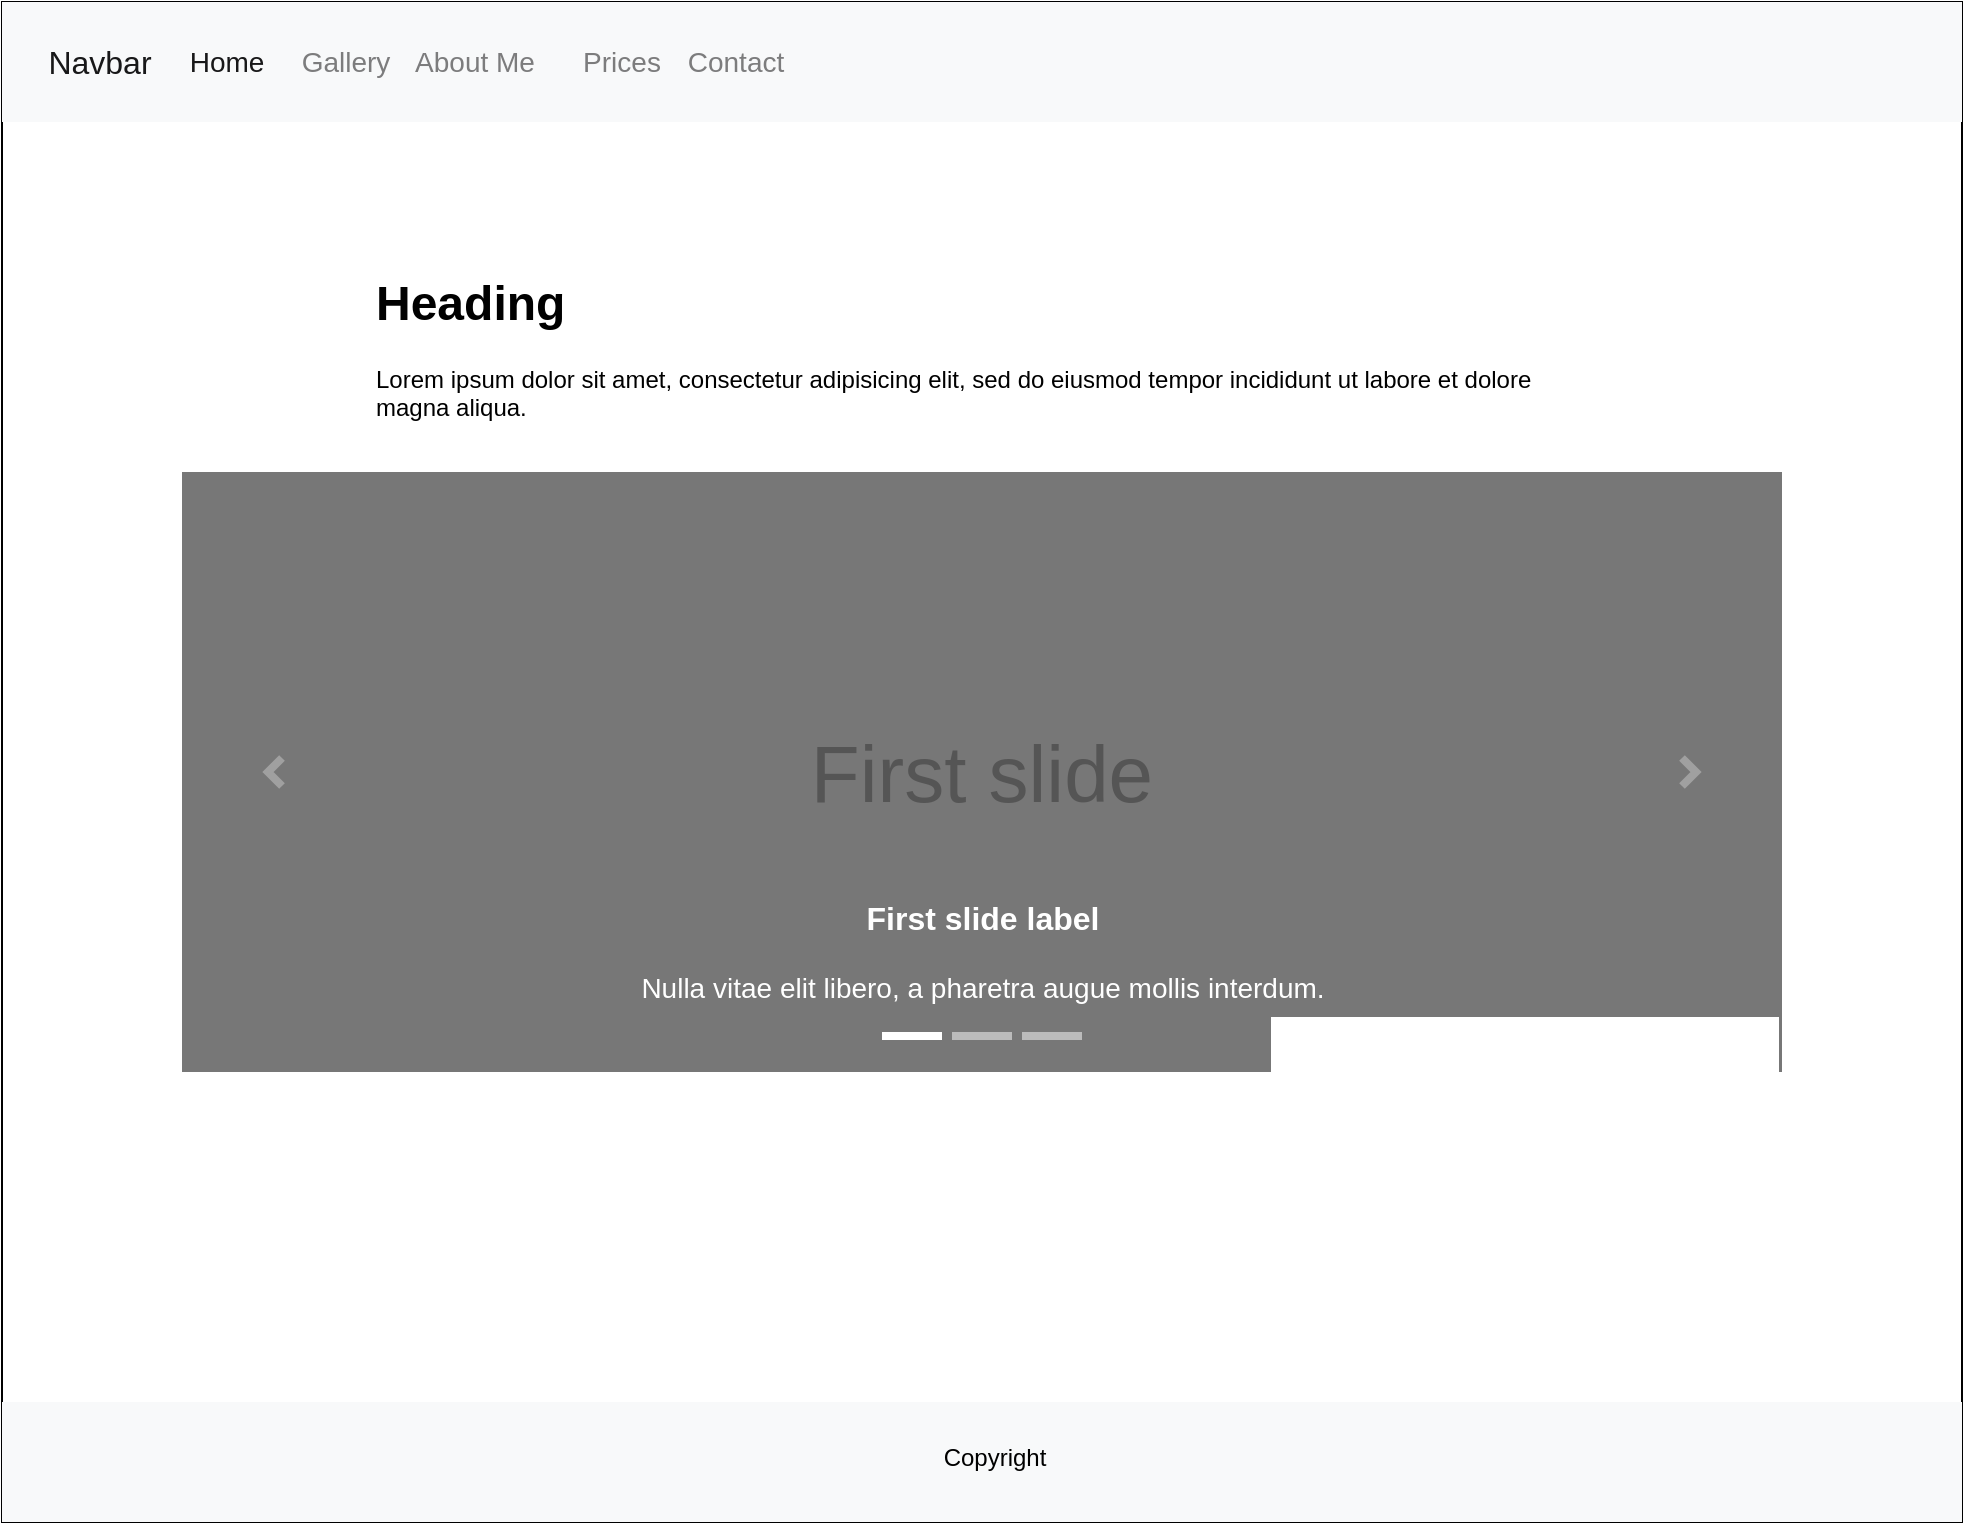 <mxfile version="24.8.4" pages="5">
  <diagram name="Home" id="03018318-947c-dd8e-b7a3-06fadd420f32">
    <mxGraphModel dx="1434" dy="753" grid="1" gridSize="10" guides="1" tooltips="1" connect="1" arrows="1" fold="1" page="1" pageScale="1" pageWidth="1100" pageHeight="850" background="none" math="0" shadow="0">
      <root>
        <mxCell id="0" />
        <mxCell id="1" parent="0" />
        <mxCell id="saeFIxCgdzub_2TQjPDO-1" value="" style="rounded=0;whiteSpace=wrap;html=1;" parent="1" vertex="1">
          <mxGeometry x="40" y="40" width="980" height="760" as="geometry" />
        </mxCell>
        <mxCell id="saeFIxCgdzub_2TQjPDO-13" value="&lt;br&gt;&lt;div&gt;&lt;br/&gt;&lt;/div&gt;" style="html=1;shadow=0;dashed=0;fillColor=#F8F9FA;strokeColor=none;fontSize=16;fontColor=#181819;align=left;spacing=15;" parent="1" vertex="1">
          <mxGeometry x="40" y="40" width="980" height="60" as="geometry" />
        </mxCell>
        <mxCell id="saeFIxCgdzub_2TQjPDO-14" value="" style="swimlane;shape=mxgraph.bootstrap.anchor;strokeColor=none;fillColor=none;fontColor=#0085FC;fontStyle=0;childLayout=stackLayout;horizontal=0;startSize=0;horizontalStack=1;resizeParent=1;resizeParentMax=0;resizeLast=0;collapsible=0;marginBottom=0;whiteSpace=wrap;html=1;resizeWidth=0;" parent="saeFIxCgdzub_2TQjPDO-13" vertex="1">
          <mxGeometry x="137.399" y="16.657" width="70" height="26.667" as="geometry" />
        </mxCell>
        <mxCell id="saeFIxCgdzub_2TQjPDO-17" value="Gallery" style="text;strokeColor=none;align=center;verticalAlign=middle;spacingLeft=10;spacingRight=10;points=[[0,0.5],[1,0.5]];portConstraint=eastwest;rotatable=0;whiteSpace=wrap;html=1;fillColor=none;fontColor=#7C7C7D;fontSize=14;" parent="saeFIxCgdzub_2TQjPDO-14" vertex="1">
          <mxGeometry width="70" height="26.667" as="geometry" />
        </mxCell>
        <mxCell id="saeFIxCgdzub_2TQjPDO-23" value="About Me" style="text;strokeColor=none;align=center;verticalAlign=middle;spacingLeft=10;spacingRight=10;points=[[0,0.5],[1,0.5]];portConstraint=eastwest;rotatable=0;whiteSpace=wrap;html=1;fillColor=none;fontColor=#7C7C7D;fontSize=14;" parent="saeFIxCgdzub_2TQjPDO-13" vertex="1">
          <mxGeometry x="190" y="16.65" width="93.2" height="26.67" as="geometry" />
        </mxCell>
        <mxCell id="saeFIxCgdzub_2TQjPDO-15" value="Navbar" style="text;strokeColor=none;align=center;verticalAlign=middle;spacingLeft=10;spacingRight=10;points=[[0,0.5],[1,0.5]];portConstraint=eastwest;rotatable=0;whiteSpace=wrap;html=1;fillColor=none;fontColor=#181819;fontSize=16;" parent="saeFIxCgdzub_2TQjPDO-13" vertex="1">
          <mxGeometry x="9.999" y="16.667" width="78.4" height="26.667" as="geometry" />
        </mxCell>
        <mxCell id="saeFIxCgdzub_2TQjPDO-16" value="Home" style="text;strokeColor=none;align=center;verticalAlign=middle;spacingLeft=10;spacingRight=10;points=[[0,0.5],[1,0.5]];portConstraint=eastwest;rotatable=0;whiteSpace=wrap;html=1;fillColor=none;fontColor=#181819;fontSize=14;" parent="saeFIxCgdzub_2TQjPDO-13" vertex="1">
          <mxGeometry x="88.399" y="16.657" width="49.0" height="26.667" as="geometry" />
        </mxCell>
        <mxCell id="kVFai2KK2d1UssCrT9L4-1" value="&lt;div&gt;Prices&lt;/div&gt;" style="text;strokeColor=none;align=center;verticalAlign=middle;spacingLeft=10;spacingRight=10;points=[[0,0.5],[1,0.5]];portConstraint=eastwest;rotatable=0;whiteSpace=wrap;html=1;fillColor=none;fontColor=#7C7C7D;fontSize=14;" parent="saeFIxCgdzub_2TQjPDO-13" vertex="1">
          <mxGeometry x="283.203" y="16.647" width="54.286" height="26.667" as="geometry" />
        </mxCell>
        <mxCell id="SG0Vqqbi_w-_8Ui85w27-1" value="Contact" style="text;strokeColor=none;align=center;verticalAlign=middle;spacingLeft=10;spacingRight=10;points=[[0,0.5],[1,0.5]];portConstraint=eastwest;rotatable=0;whiteSpace=wrap;html=1;fillColor=none;fontColor=#7C7C7D;fontSize=14;" parent="saeFIxCgdzub_2TQjPDO-13" vertex="1">
          <mxGeometry x="340.003" y="16.667" width="54.286" height="26.667" as="geometry" />
        </mxCell>
        <mxCell id="saeFIxCgdzub_2TQjPDO-25" value="&lt;h1 style=&quot;margin-top: 0px;&quot;&gt;Heading&lt;/h1&gt;&lt;p&gt;Lorem ipsum dolor sit amet, consectetur adipisicing elit, sed do eiusmod tempor incididunt ut labore et dolore magna aliqua.&lt;/p&gt;" style="text;html=1;whiteSpace=wrap;overflow=hidden;rounded=0;" parent="1" vertex="1">
          <mxGeometry x="225" y="170" width="610" height="120" as="geometry" />
        </mxCell>
        <mxCell id="HP5ALeny3D7--SUHlFIY-1" value="First slide" style="html=1;shadow=0;dashed=0;strokeColor=none;strokeWidth=1;fillColor=#777777;fontColor=#555555;whiteSpace=wrap;align=center;verticalAlign=middle;fontStyle=0;fontSize=40;" parent="1" vertex="1">
          <mxGeometry x="130" y="275" width="800" height="300" as="geometry" />
        </mxCell>
        <mxCell id="HP5ALeny3D7--SUHlFIY-2" value="" style="html=1;verticalLabelPosition=bottom;labelBackgroundColor=#ffffff;verticalAlign=top;shadow=0;dashed=0;strokeWidth=4;shape=mxgraph.ios7.misc.more;strokeColor=#a0a0a0;" parent="HP5ALeny3D7--SUHlFIY-1" vertex="1">
          <mxGeometry x="1" y="0.5" width="7" height="14" relative="1" as="geometry">
            <mxPoint x="-50" y="-7" as="offset" />
          </mxGeometry>
        </mxCell>
        <mxCell id="HP5ALeny3D7--SUHlFIY-3" value="" style="flipH=1;html=1;verticalLabelPosition=bottom;labelBackgroundColor=#ffffff;verticalAlign=top;shadow=0;dashed=0;strokeWidth=4;shape=mxgraph.ios7.misc.more;strokeColor=#a0a0a0;" parent="HP5ALeny3D7--SUHlFIY-1" vertex="1">
          <mxGeometry y="0.5" width="7" height="14" relative="1" as="geometry">
            <mxPoint x="43" y="-7" as="offset" />
          </mxGeometry>
        </mxCell>
        <mxCell id="HP5ALeny3D7--SUHlFIY-4" value="" style="html=1;shadow=0;strokeColor=none;fillColor=#ffffff;" parent="HP5ALeny3D7--SUHlFIY-1" vertex="1">
          <mxGeometry x="0.5" y="1" width="30" height="4" relative="1" as="geometry">
            <mxPoint x="-50" y="-20" as="offset" />
          </mxGeometry>
        </mxCell>
        <mxCell id="HP5ALeny3D7--SUHlFIY-5" value="" style="html=1;shadow=0;strokeColor=none;fillColor=#BBBBBB;" parent="HP5ALeny3D7--SUHlFIY-1" vertex="1">
          <mxGeometry x="0.5" y="1" width="30" height="4" relative="1" as="geometry">
            <mxPoint x="-15" y="-20" as="offset" />
          </mxGeometry>
        </mxCell>
        <mxCell id="HP5ALeny3D7--SUHlFIY-6" value="" style="html=1;shadow=0;strokeColor=none;fillColor=#BBBBBB;" parent="HP5ALeny3D7--SUHlFIY-1" vertex="1">
          <mxGeometry x="0.5" y="1" width="30" height="4" relative="1" as="geometry">
            <mxPoint x="20" y="-20" as="offset" />
          </mxGeometry>
        </mxCell>
        <mxCell id="HP5ALeny3D7--SUHlFIY-7" value="&lt;font style=&quot;font-size: 16px&quot;&gt;&lt;b&gt;First slide label&lt;/b&gt;&lt;/font&gt;&lt;br style=&quot;font-size: 14px&quot;&gt;&lt;br style=&quot;font-size: 14px&quot;&gt;Nulla vitae elit libero, a pharetra augue mollis interdum." style="html=1;shadow=0;strokeColor=none;fillColor=none;resizeWidth=1;fontColor=#FFFFFF;fontSize=14;" parent="HP5ALeny3D7--SUHlFIY-1" vertex="1">
          <mxGeometry y="1" width="800" height="60" relative="1" as="geometry">
            <mxPoint y="-90" as="offset" />
          </mxGeometry>
        </mxCell>
        <mxCell id="fg--Dxb1Uz6buQCQFbLh-1" value="" style="html=1;shadow=0;dashed=0;fillColor=#F8F9FA;strokeColor=none;fontSize=16;fontColor=#181819;align=left;spacing=15;" parent="1" vertex="1">
          <mxGeometry x="40" y="740" width="980" height="60" as="geometry" />
        </mxCell>
        <mxCell id="fg--Dxb1Uz6buQCQFbLh-2" value="" style="swimlane;shape=mxgraph.bootstrap.anchor;strokeColor=none;fillColor=none;fontColor=#0085FC;fontStyle=0;childLayout=stackLayout;horizontal=0;startSize=0;horizontalStack=1;resizeParent=1;resizeParentMax=0;resizeLast=0;collapsible=0;marginBottom=0;whiteSpace=wrap;html=1;resizeWidth=0;" parent="fg--Dxb1Uz6buQCQFbLh-1" vertex="1">
          <mxGeometry y="10" width="90" height="40" as="geometry" />
        </mxCell>
        <mxCell id="fg--Dxb1Uz6buQCQFbLh-3" value="&lt;div&gt;Copyright&lt;/div&gt;&lt;div&gt;&lt;br&gt;&lt;/div&gt;" style="text;html=1;align=center;verticalAlign=middle;whiteSpace=wrap;rounded=0;" parent="fg--Dxb1Uz6buQCQFbLh-1" vertex="1">
          <mxGeometry x="386.842" y="20" width="219.211" height="30" as="geometry" />
        </mxCell>
      </root>
    </mxGraphModel>
  </diagram>
  <diagram id="NpFvj2fDz2-VVesNyEDA" name="Gallery">
    <mxGraphModel dx="1434" dy="753" grid="1" gridSize="10" guides="1" tooltips="1" connect="1" arrows="1" fold="1" page="1" pageScale="1" pageWidth="850" pageHeight="1100" math="0" shadow="0">
      <root>
        <mxCell id="0" />
        <mxCell id="1" parent="0" />
        <mxCell id="R42cHdsu_IBpNH73weRK-1" value="" style="rounded=0;whiteSpace=wrap;html=1;" parent="1" vertex="1">
          <mxGeometry x="40" y="40" width="780" height="960" as="geometry" />
        </mxCell>
        <mxCell id="R-jYDSELeqcn5wNJR1Az-1" value="" style="sketch=0;outlineConnect=0;fontColor=#232F3E;gradientColor=none;fillColor=#ED7100;strokeColor=none;dashed=0;verticalLabelPosition=bottom;verticalAlign=top;align=center;html=1;fontSize=12;fontStyle=0;aspect=fixed;pointerEvents=1;shape=mxgraph.aws4.container_registry_image;" parent="1" vertex="1">
          <mxGeometry x="100" y="270" width="200" height="200" as="geometry" />
        </mxCell>
        <mxCell id="R-jYDSELeqcn5wNJR1Az-2" value="" style="sketch=0;outlineConnect=0;fontColor=#232F3E;gradientColor=none;fillColor=#ED7100;strokeColor=none;dashed=0;verticalLabelPosition=bottom;verticalAlign=top;align=center;html=1;fontSize=12;fontStyle=0;aspect=fixed;pointerEvents=1;shape=mxgraph.aws4.container_registry_image;" parent="1" vertex="1">
          <mxGeometry x="325" y="270" width="200" height="200" as="geometry" />
        </mxCell>
        <mxCell id="R-jYDSELeqcn5wNJR1Az-3" value="" style="sketch=0;outlineConnect=0;fontColor=#232F3E;gradientColor=none;fillColor=#ED7100;strokeColor=none;dashed=0;verticalLabelPosition=bottom;verticalAlign=top;align=center;html=1;fontSize=12;fontStyle=0;aspect=fixed;pointerEvents=1;shape=mxgraph.aws4.container_registry_image;" parent="1" vertex="1">
          <mxGeometry x="550" y="270" width="200" height="200" as="geometry" />
        </mxCell>
        <mxCell id="R-jYDSELeqcn5wNJR1Az-5" value="" style="sketch=0;outlineConnect=0;fontColor=#232F3E;gradientColor=none;fillColor=#ED7100;strokeColor=none;dashed=0;verticalLabelPosition=bottom;verticalAlign=top;align=center;html=1;fontSize=12;fontStyle=0;aspect=fixed;pointerEvents=1;shape=mxgraph.aws4.container_registry_image;" parent="1" vertex="1">
          <mxGeometry x="100" y="480" width="200" height="200" as="geometry" />
        </mxCell>
        <mxCell id="R-jYDSELeqcn5wNJR1Az-6" value="" style="sketch=0;outlineConnect=0;fontColor=#232F3E;gradientColor=none;fillColor=#ED7100;strokeColor=none;dashed=0;verticalLabelPosition=bottom;verticalAlign=top;align=center;html=1;fontSize=12;fontStyle=0;aspect=fixed;pointerEvents=1;shape=mxgraph.aws4.container_registry_image;" parent="1" vertex="1">
          <mxGeometry x="325" y="480" width="200" height="200" as="geometry" />
        </mxCell>
        <mxCell id="R-jYDSELeqcn5wNJR1Az-7" value="" style="sketch=0;outlineConnect=0;fontColor=#232F3E;gradientColor=none;fillColor=#ED7100;strokeColor=none;dashed=0;verticalLabelPosition=bottom;verticalAlign=top;align=center;html=1;fontSize=12;fontStyle=0;aspect=fixed;pointerEvents=1;shape=mxgraph.aws4.container_registry_image;" parent="1" vertex="1">
          <mxGeometry x="550" y="480" width="200" height="200" as="geometry" />
        </mxCell>
        <mxCell id="R-jYDSELeqcn5wNJR1Az-8" value="&lt;h1 style=&quot;margin-top: 0px;&quot;&gt;Heading&lt;/h1&gt;&lt;p&gt;Lorem ipsum dolor sit amet, consectetur adipisicing elit, sed do eiusmod tempor incididunt ut labore et dolore magna aliqua.&lt;/p&gt;" style="text;html=1;whiteSpace=wrap;overflow=hidden;rounded=0;" parent="1" vertex="1">
          <mxGeometry x="130" y="90" width="600" height="110" as="geometry" />
        </mxCell>
        <mxCell id="2Yq6y1JPQTCk8Uud5ZQo-1" value="&lt;br&gt;&lt;div&gt;&lt;br/&gt;&lt;/div&gt;" style="html=1;shadow=0;dashed=0;fillColor=#F8F9FA;strokeColor=none;fontSize=16;fontColor=#181819;align=left;spacing=15;" parent="1" vertex="1">
          <mxGeometry x="40" y="40" width="780" height="60" as="geometry" />
        </mxCell>
        <mxCell id="2Yq6y1JPQTCk8Uud5ZQo-2" value="" style="swimlane;shape=mxgraph.bootstrap.anchor;strokeColor=none;fillColor=none;fontColor=#0085FC;fontStyle=0;childLayout=stackLayout;horizontal=0;startSize=0;horizontalStack=1;resizeParent=1;resizeParentMax=0;resizeLast=0;collapsible=0;marginBottom=0;whiteSpace=wrap;html=1;resizeWidth=0;" parent="2Yq6y1JPQTCk8Uud5ZQo-1" vertex="1">
          <mxGeometry x="115.769" y="16.667" width="70" height="26.667" as="geometry" />
        </mxCell>
        <mxCell id="2Yq6y1JPQTCk8Uud5ZQo-3" value="Gallery" style="text;strokeColor=none;align=center;verticalAlign=middle;spacingLeft=10;spacingRight=10;points=[[0,0.5],[1,0.5]];portConstraint=eastwest;rotatable=0;whiteSpace=wrap;html=1;fillColor=none;fontColor=#7C7C7D;fontSize=14;" parent="2Yq6y1JPQTCk8Uud5ZQo-2" vertex="1">
          <mxGeometry width="70" height="26.667" as="geometry" />
        </mxCell>
        <mxCell id="2Yq6y1JPQTCk8Uud5ZQo-4" value="&lt;div&gt;About Me&lt;/div&gt;" style="text;strokeColor=none;align=center;verticalAlign=middle;spacingLeft=10;spacingRight=10;points=[[0,0.5],[1,0.5]];portConstraint=eastwest;rotatable=0;whiteSpace=wrap;html=1;fillColor=none;fontColor=#7C7C7D;fontSize=14;" parent="2Yq6y1JPQTCk8Uud5ZQo-1" vertex="1">
          <mxGeometry x="173.4" y="16.67" width="90" height="26.67" as="geometry" />
        </mxCell>
        <mxCell id="2Yq6y1JPQTCk8Uud5ZQo-5" value="&lt;div&gt;Prices&lt;/div&gt;" style="text;strokeColor=none;align=center;verticalAlign=middle;spacingLeft=10;spacingRight=10;points=[[0,0.5],[1,0.5]];portConstraint=eastwest;rotatable=0;whiteSpace=wrap;html=1;fillColor=none;fontColor=#7C7C7D;fontSize=14;" parent="2Yq6y1JPQTCk8Uud5ZQo-1" vertex="1">
          <mxGeometry x="253.403" y="16.667" width="55.714" height="26.667" as="geometry" />
        </mxCell>
        <mxCell id="2Yq6y1JPQTCk8Uud5ZQo-6" value="Navbar" style="text;strokeColor=none;align=center;verticalAlign=middle;spacingLeft=10;spacingRight=10;points=[[0,0.5],[1,0.5]];portConstraint=eastwest;rotatable=0;whiteSpace=wrap;html=1;fillColor=none;fontColor=#181819;fontSize=16;" parent="2Yq6y1JPQTCk8Uud5ZQo-1" vertex="1">
          <mxGeometry x="-0.001" y="16.667" width="62.4" height="26.667" as="geometry" />
        </mxCell>
        <mxCell id="2Yq6y1JPQTCk8Uud5ZQo-7" value="Home" style="text;strokeColor=none;align=center;verticalAlign=middle;spacingLeft=10;spacingRight=10;points=[[0,0.5],[1,0.5]];portConstraint=eastwest;rotatable=0;whiteSpace=wrap;html=1;fillColor=none;fontColor=#181819;fontSize=14;" parent="2Yq6y1JPQTCk8Uud5ZQo-1" vertex="1">
          <mxGeometry x="70.199" y="16.667" width="39.0" height="26.667" as="geometry" />
        </mxCell>
        <mxCell id="ZTqaITXmXHWbC8WriEO3-1" value="Contact" style="text;strokeColor=none;align=center;verticalAlign=middle;spacingLeft=10;spacingRight=10;points=[[0,0.5],[1,0.5]];portConstraint=eastwest;rotatable=0;whiteSpace=wrap;html=1;fillColor=none;fontColor=#7C7C7D;fontSize=14;" parent="2Yq6y1JPQTCk8Uud5ZQo-1" vertex="1">
          <mxGeometry x="309.11" y="20.02" width="54.29" height="19.98" as="geometry" />
        </mxCell>
        <mxCell id="hvZ52qiAkh0UoHUgiYrz-1" value="" style="html=1;shadow=0;dashed=0;fillColor=#F8F9FA;strokeColor=none;fontSize=16;fontColor=#181819;align=left;spacing=15;" parent="1" vertex="1">
          <mxGeometry x="40" y="940" width="780" height="60" as="geometry" />
        </mxCell>
        <mxCell id="hvZ52qiAkh0UoHUgiYrz-2" value="" style="swimlane;shape=mxgraph.bootstrap.anchor;strokeColor=none;fillColor=none;fontColor=#0085FC;fontStyle=0;childLayout=stackLayout;horizontal=0;startSize=0;horizontalStack=1;resizeParent=1;resizeParentMax=0;resizeLast=0;collapsible=0;marginBottom=0;whiteSpace=wrap;html=1;resizeWidth=0;" parent="hvZ52qiAkh0UoHUgiYrz-1" vertex="1">
          <mxGeometry y="10" width="90" height="40" as="geometry" />
        </mxCell>
        <mxCell id="hvZ52qiAkh0UoHUgiYrz-3" value="&lt;div&gt;Copyright&lt;/div&gt;&lt;div&gt;&lt;br&gt;&lt;/div&gt;" style="text;html=1;align=center;verticalAlign=middle;whiteSpace=wrap;rounded=0;" parent="hvZ52qiAkh0UoHUgiYrz-1" vertex="1">
          <mxGeometry x="307.895" y="20" width="174.474" height="30" as="geometry" />
        </mxCell>
      </root>
    </mxGraphModel>
  </diagram>
  <diagram id="n8eXqhUi9CoDeudixarO" name="Prices">
    <mxGraphModel dx="1434" dy="1853" grid="1" gridSize="10" guides="1" tooltips="1" connect="1" arrows="1" fold="1" page="1" pageScale="1" pageWidth="850" pageHeight="1100" math="0" shadow="0">
      <root>
        <mxCell id="0" />
        <mxCell id="1" parent="0" />
        <mxCell id="Q8ZU_84b6S8ZlUqmbbIt-1" value="" style="rounded=0;whiteSpace=wrap;html=1;" parent="1" vertex="1">
          <mxGeometry x="40" y="-30" width="760" height="730" as="geometry" />
        </mxCell>
        <mxCell id="aUVzwRlHzm4Ww1zdGwW4-1" value="" style="rounded=0;whiteSpace=wrap;html=1;" parent="1" vertex="1">
          <mxGeometry x="120" y="120" width="150" height="200" as="geometry" />
        </mxCell>
        <mxCell id="aUVzwRlHzm4Ww1zdGwW4-2" value="" style="rounded=0;whiteSpace=wrap;html=1;" parent="1" vertex="1">
          <mxGeometry x="350" y="120" width="150" height="200" as="geometry" />
        </mxCell>
        <mxCell id="aUVzwRlHzm4Ww1zdGwW4-3" value="" style="rounded=0;whiteSpace=wrap;html=1;" parent="1" vertex="1">
          <mxGeometry x="580" y="120" width="150" height="200" as="geometry" />
        </mxCell>
        <mxCell id="aUVzwRlHzm4Ww1zdGwW4-4" value="" style="rounded=0;whiteSpace=wrap;html=1;" parent="1" vertex="1">
          <mxGeometry x="350" y="350" width="150" height="200" as="geometry" />
        </mxCell>
        <mxCell id="aUVzwRlHzm4Ww1zdGwW4-5" value="" style="rounded=0;whiteSpace=wrap;html=1;" parent="1" vertex="1">
          <mxGeometry x="120" y="350" width="150" height="200" as="geometry" />
        </mxCell>
        <mxCell id="aUVzwRlHzm4Ww1zdGwW4-6" value="" style="rounded=0;whiteSpace=wrap;html=1;" parent="1" vertex="1">
          <mxGeometry x="580" y="350" width="150" height="200" as="geometry" />
        </mxCell>
        <mxCell id="aUVzwRlHzm4Ww1zdGwW4-7" value="" style="sketch=0;outlineConnect=0;fontColor=#232F3E;gradientColor=none;fillColor=#ED7100;strokeColor=none;dashed=0;verticalLabelPosition=bottom;verticalAlign=top;align=center;html=1;fontSize=12;fontStyle=0;aspect=fixed;pointerEvents=1;shape=mxgraph.aws4.container_registry_image;" parent="1" vertex="1">
          <mxGeometry x="120" y="120" width="150" height="150" as="geometry" />
        </mxCell>
        <mxCell id="aUVzwRlHzm4Ww1zdGwW4-8" value="" style="sketch=0;outlineConnect=0;fontColor=#232F3E;gradientColor=none;fillColor=#ED7100;strokeColor=none;dashed=0;verticalLabelPosition=bottom;verticalAlign=top;align=center;html=1;fontSize=12;fontStyle=0;aspect=fixed;pointerEvents=1;shape=mxgraph.aws4.container_registry_image;" parent="1" vertex="1">
          <mxGeometry x="580" y="120" width="150" height="150" as="geometry" />
        </mxCell>
        <mxCell id="aUVzwRlHzm4Ww1zdGwW4-9" value="" style="sketch=0;outlineConnect=0;fontColor=#232F3E;gradientColor=none;fillColor=#ED7100;strokeColor=none;dashed=0;verticalLabelPosition=bottom;verticalAlign=top;align=center;html=1;fontSize=12;fontStyle=0;aspect=fixed;pointerEvents=1;shape=mxgraph.aws4.container_registry_image;" parent="1" vertex="1">
          <mxGeometry x="350" y="120" width="150" height="150" as="geometry" />
        </mxCell>
        <mxCell id="aUVzwRlHzm4Ww1zdGwW4-10" value="" style="sketch=0;outlineConnect=0;fontColor=#232F3E;gradientColor=none;fillColor=#ED7100;strokeColor=none;dashed=0;verticalLabelPosition=bottom;verticalAlign=top;align=center;html=1;fontSize=12;fontStyle=0;aspect=fixed;pointerEvents=1;shape=mxgraph.aws4.container_registry_image;" parent="1" vertex="1">
          <mxGeometry x="120" y="350" width="150" height="150" as="geometry" />
        </mxCell>
        <mxCell id="aUVzwRlHzm4Ww1zdGwW4-11" value="" style="sketch=0;outlineConnect=0;fontColor=#232F3E;gradientColor=none;fillColor=#ED7100;strokeColor=none;dashed=0;verticalLabelPosition=bottom;verticalAlign=top;align=center;html=1;fontSize=12;fontStyle=0;aspect=fixed;pointerEvents=1;shape=mxgraph.aws4.container_registry_image;" parent="1" vertex="1">
          <mxGeometry x="350" y="350" width="150" height="150" as="geometry" />
        </mxCell>
        <mxCell id="aUVzwRlHzm4Ww1zdGwW4-12" value="" style="sketch=0;outlineConnect=0;fontColor=#232F3E;gradientColor=none;fillColor=#ED7100;strokeColor=none;dashed=0;verticalLabelPosition=bottom;verticalAlign=top;align=center;html=1;fontSize=12;fontStyle=0;aspect=fixed;pointerEvents=1;shape=mxgraph.aws4.container_registry_image;" parent="1" vertex="1">
          <mxGeometry x="580" y="350" width="150" height="150" as="geometry" />
        </mxCell>
        <mxCell id="-apTaAkwOGnwiNTlI8Hl-1" value="&lt;div&gt;Item&lt;/div&gt;&lt;div&gt;Price&lt;br&gt;&lt;/div&gt;" style="text;html=1;align=center;verticalAlign=middle;whiteSpace=wrap;rounded=0;" parent="1" vertex="1">
          <mxGeometry x="120" y="280" width="150" height="30" as="geometry" />
        </mxCell>
        <mxCell id="-apTaAkwOGnwiNTlI8Hl-2" value="&lt;div&gt;Item&lt;/div&gt;&lt;div&gt;Price&lt;br&gt;&lt;/div&gt;" style="text;html=1;align=center;verticalAlign=middle;whiteSpace=wrap;rounded=0;" parent="1" vertex="1">
          <mxGeometry x="350" y="280" width="150" height="30" as="geometry" />
        </mxCell>
        <mxCell id="-apTaAkwOGnwiNTlI8Hl-3" value="&lt;div&gt;Item&lt;/div&gt;&lt;div&gt;Price&lt;br&gt;&lt;/div&gt;" style="text;html=1;align=center;verticalAlign=middle;whiteSpace=wrap;rounded=0;" parent="1" vertex="1">
          <mxGeometry x="580" y="280" width="150" height="30" as="geometry" />
        </mxCell>
        <mxCell id="-apTaAkwOGnwiNTlI8Hl-4" value="&lt;div&gt;Item&lt;/div&gt;&lt;div&gt;Price&lt;br&gt;&lt;/div&gt;" style="text;html=1;align=center;verticalAlign=middle;whiteSpace=wrap;rounded=0;" parent="1" vertex="1">
          <mxGeometry x="350" y="510" width="150" height="30" as="geometry" />
        </mxCell>
        <mxCell id="-apTaAkwOGnwiNTlI8Hl-5" value="&lt;div&gt;Item&lt;/div&gt;&lt;div&gt;Price&lt;br&gt;&lt;/div&gt;" style="text;html=1;align=center;verticalAlign=middle;whiteSpace=wrap;rounded=0;" parent="1" vertex="1">
          <mxGeometry x="120" y="510" width="150" height="30" as="geometry" />
        </mxCell>
        <mxCell id="-apTaAkwOGnwiNTlI8Hl-6" value="&lt;div&gt;Item&lt;/div&gt;&lt;div&gt;Price&lt;br&gt;&lt;/div&gt;" style="text;html=1;align=center;verticalAlign=middle;whiteSpace=wrap;rounded=0;" parent="1" vertex="1">
          <mxGeometry x="580" y="510" width="150" height="30" as="geometry" />
        </mxCell>
        <mxCell id="CioCnJFDnxkogBDwgJH6-1" value="" style="html=1;shadow=0;dashed=0;fillColor=#F8F9FA;strokeColor=none;fontSize=16;fontColor=#181819;align=left;spacing=15;" parent="1" vertex="1">
          <mxGeometry x="40" y="640" width="760" height="60" as="geometry" />
        </mxCell>
        <mxCell id="CioCnJFDnxkogBDwgJH6-2" value="" style="swimlane;shape=mxgraph.bootstrap.anchor;strokeColor=none;fillColor=none;fontColor=#0085FC;fontStyle=0;childLayout=stackLayout;horizontal=0;startSize=0;horizontalStack=1;resizeParent=1;resizeParentMax=0;resizeLast=0;collapsible=0;marginBottom=0;whiteSpace=wrap;html=1;resizeWidth=0;" parent="CioCnJFDnxkogBDwgJH6-1" vertex="1">
          <mxGeometry y="10" width="90" height="40" as="geometry" />
        </mxCell>
        <mxCell id="CioCnJFDnxkogBDwgJH6-3" value="&lt;div&gt;Copyright&lt;/div&gt;&lt;div&gt;&lt;br&gt;&lt;/div&gt;" style="text;html=1;align=center;verticalAlign=middle;whiteSpace=wrap;rounded=0;" parent="CioCnJFDnxkogBDwgJH6-1" vertex="1">
          <mxGeometry x="300" y="20" width="170" height="30" as="geometry" />
        </mxCell>
        <mxCell id="OPvSMfKHlW52WC0bccZb-1" value="&lt;br&gt;&lt;div&gt;&lt;br/&gt;&lt;/div&gt;" style="html=1;shadow=0;dashed=0;fillColor=#F8F9FA;strokeColor=none;fontSize=16;fontColor=#181819;align=left;spacing=15;" parent="1" vertex="1">
          <mxGeometry x="35" y="-30" width="765" height="60" as="geometry" />
        </mxCell>
        <mxCell id="OPvSMfKHlW52WC0bccZb-2" value="" style="swimlane;shape=mxgraph.bootstrap.anchor;strokeColor=none;fillColor=none;fontColor=#0085FC;fontStyle=0;childLayout=stackLayout;horizontal=0;startSize=0;horizontalStack=1;resizeParent=1;resizeParentMax=0;resizeLast=0;collapsible=0;marginBottom=0;whiteSpace=wrap;html=1;resizeWidth=0;" parent="OPvSMfKHlW52WC0bccZb-1" vertex="1">
          <mxGeometry x="113.543" y="16.657" width="70" height="26.667" as="geometry" />
        </mxCell>
        <mxCell id="OPvSMfKHlW52WC0bccZb-3" value="Gallery" style="text;strokeColor=none;align=center;verticalAlign=middle;spacingLeft=10;spacingRight=10;points=[[0,0.5],[1,0.5]];portConstraint=eastwest;rotatable=0;whiteSpace=wrap;html=1;fillColor=none;fontColor=#7C7C7D;fontSize=14;" parent="OPvSMfKHlW52WC0bccZb-2" vertex="1">
          <mxGeometry width="70" height="26.667" as="geometry" />
        </mxCell>
        <mxCell id="OPvSMfKHlW52WC0bccZb-4" value="&lt;div&gt;About Me&lt;/div&gt;" style="text;strokeColor=none;align=center;verticalAlign=middle;spacingLeft=10;spacingRight=10;points=[[0,0.5],[1,0.5]];portConstraint=eastwest;rotatable=0;whiteSpace=wrap;html=1;fillColor=none;fontColor=#7C7C7D;fontSize=14;" parent="OPvSMfKHlW52WC0bccZb-1" vertex="1">
          <mxGeometry x="170.065" y="16.66" width="88.269" height="26.67" as="geometry" />
        </mxCell>
        <mxCell id="OPvSMfKHlW52WC0bccZb-5" value="&lt;div&gt;Prices&lt;/div&gt;" style="text;strokeColor=none;align=center;verticalAlign=middle;spacingLeft=10;spacingRight=10;points=[[0,0.5],[1,0.5]];portConstraint=eastwest;rotatable=0;whiteSpace=wrap;html=1;fillColor=none;fontColor=#7C7C7D;fontSize=14;" parent="OPvSMfKHlW52WC0bccZb-1" vertex="1">
          <mxGeometry x="248.53" y="16.657" width="54.643" height="26.667" as="geometry" />
        </mxCell>
        <mxCell id="OPvSMfKHlW52WC0bccZb-6" value="Navbar" style="text;strokeColor=none;align=center;verticalAlign=middle;spacingLeft=10;spacingRight=10;points=[[0,0.5],[1,0.5]];portConstraint=eastwest;rotatable=0;whiteSpace=wrap;html=1;fillColor=none;fontColor=#181819;fontSize=16;" parent="OPvSMfKHlW52WC0bccZb-1" vertex="1">
          <mxGeometry x="-0.001" y="16.657" width="61.2" height="26.667" as="geometry" />
        </mxCell>
        <mxCell id="OPvSMfKHlW52WC0bccZb-7" value="Home" style="text;strokeColor=none;align=center;verticalAlign=middle;spacingLeft=10;spacingRight=10;points=[[0,0.5],[1,0.5]];portConstraint=eastwest;rotatable=0;whiteSpace=wrap;html=1;fillColor=none;fontColor=#181819;fontSize=14;" parent="OPvSMfKHlW52WC0bccZb-1" vertex="1">
          <mxGeometry x="68.849" y="16.657" width="38.25" height="26.667" as="geometry" />
        </mxCell>
        <mxCell id="OPvSMfKHlW52WC0bccZb-8" value="Contact" style="text;strokeColor=none;align=center;verticalAlign=middle;spacingLeft=10;spacingRight=10;points=[[0,0.5],[1,0.5]];portConstraint=eastwest;rotatable=0;whiteSpace=wrap;html=1;fillColor=none;fontColor=#7C7C7D;fontSize=14;" parent="OPvSMfKHlW52WC0bccZb-1" vertex="1">
          <mxGeometry x="303.169" y="16.667" width="53.242" height="26.667" as="geometry" />
        </mxCell>
      </root>
    </mxGraphModel>
  </diagram>
  <diagram id="8a11QDL4zvfGtDKbAWum" name="Contact">
    <mxGraphModel dx="1434" dy="753" grid="1" gridSize="10" guides="1" tooltips="1" connect="1" arrows="1" fold="1" page="1" pageScale="1" pageWidth="850" pageHeight="1100" math="0" shadow="0">
      <root>
        <mxCell id="0" />
        <mxCell id="1" parent="0" />
        <mxCell id="GyiTg3h3XEUaQWP7rTSU-1" value="" style="rounded=0;whiteSpace=wrap;html=1;" parent="1" vertex="1">
          <mxGeometry x="40" y="40" width="760" height="840" as="geometry" />
        </mxCell>
        <mxCell id="GyiTg3h3XEUaQWP7rTSU-2" value="Email address" style="fillColor=none;strokeColor=none;align=left;fontSize=14;" parent="1" vertex="1">
          <mxGeometry x="40" y="450" width="260" height="40" as="geometry" />
        </mxCell>
        <mxCell id="GyiTg3h3XEUaQWP7rTSU-3" value="name@example.com" style="html=1;shadow=0;dashed=0;shape=mxgraph.bootstrap.rrect;rSize=5;fillColor=none;strokeColor=#999999;align=left;spacing=15;fontSize=14;fontColor=#6C767D;" parent="1" vertex="1">
          <mxGeometry width="760" height="30" relative="1" as="geometry">
            <mxPoint x="40" y="500" as="offset" />
          </mxGeometry>
        </mxCell>
        <mxCell id="GyiTg3h3XEUaQWP7rTSU-4" value="Phone Number:" style="fillColor=none;strokeColor=none;align=left;fontSize=14;" parent="1" vertex="1">
          <mxGeometry width="260" height="40" relative="1" as="geometry">
            <mxPoint x="40" y="530" as="offset" />
          </mxGeometry>
        </mxCell>
        <mxCell id="GyiTg3h3XEUaQWP7rTSU-5" value="1" style="html=1;shadow=0;dashed=0;shape=mxgraph.bootstrap.rrect;rSize=5;fillColor=none;strokeColor=#999999;align=left;spacing=15;fontSize=14;fontColor=#6C767D;" parent="1" vertex="1">
          <mxGeometry width="760" height="30" relative="1" as="geometry">
            <mxPoint x="40" y="570" as="offset" />
          </mxGeometry>
        </mxCell>
        <mxCell id="GyiTg3h3XEUaQWP7rTSU-16" value="Message:" style="fillColor=none;strokeColor=none;align=left;fontSize=14;" parent="1" vertex="1">
          <mxGeometry width="260" height="40" relative="1" as="geometry">
            <mxPoint x="40" y="600" as="offset" />
          </mxGeometry>
        </mxCell>
        <mxCell id="GyiTg3h3XEUaQWP7rTSU-17" value="" style="html=1;shadow=0;dashed=0;shape=mxgraph.bootstrap.rrect;rSize=5;fillColor=none;strokeColor=#999999;align=left;spacing=15;fontSize=14;fontColor=#6C767D;" parent="1" vertex="1">
          <mxGeometry width="760" height="90" relative="1" as="geometry">
            <mxPoint x="40" y="640" as="offset" />
          </mxGeometry>
        </mxCell>
        <mxCell id="GyiTg3h3XEUaQWP7rTSU-18" value="First name" style="html=1;shadow=0;dashed=0;shape=mxgraph.bootstrap.rrect;rSize=5;fillColor=none;strokeColor=#999999;align=left;spacing=15;fontSize=14;fontColor=#6C767D;" parent="1" vertex="1">
          <mxGeometry x="40" y="430" width="390" height="30" as="geometry" />
        </mxCell>
        <mxCell id="GyiTg3h3XEUaQWP7rTSU-19" value="Last name" style="html=1;shadow=0;dashed=0;shape=mxgraph.bootstrap.rrect;rSize=5;fillColor=none;strokeColor=#999999;align=left;spacing=15;fontSize=14;fontColor=#6C767D;" parent="1" vertex="1">
          <mxGeometry x="460" y="430" width="340" height="30" as="geometry" />
        </mxCell>
        <mxCell id="GyiTg3h3XEUaQWP7rTSU-20" value="Contact me!" style="text;html=1;align=center;verticalAlign=middle;whiteSpace=wrap;rounded=0;" parent="1" vertex="1">
          <mxGeometry x="60" y="380" width="220" height="30" as="geometry" />
        </mxCell>
        <mxCell id="GyiTg3h3XEUaQWP7rTSU-22" value="" style="image;aspect=fixed;perimeter=ellipsePerimeter;html=1;align=center;shadow=0;dashed=0;spacingTop=3;image=img/lib/active_directory/cell_phone.svg;" parent="1" vertex="1">
          <mxGeometry x="279" y="280" width="21" height="50" as="geometry" />
        </mxCell>
        <mxCell id="GyiTg3h3XEUaQWP7rTSU-23" value="Phone Number" style="text;html=1;align=center;verticalAlign=middle;whiteSpace=wrap;rounded=0;" parent="1" vertex="1">
          <mxGeometry x="259.5" y="345" width="60" height="30" as="geometry" />
        </mxCell>
        <mxCell id="GyiTg3h3XEUaQWP7rTSU-24" value="" style="image;html=1;image=img/lib/clip_art/networking/Email_128x128.png" parent="1" vertex="1">
          <mxGeometry x="80" y="265" width="80" height="80" as="geometry" />
        </mxCell>
        <mxCell id="GyiTg3h3XEUaQWP7rTSU-25" value="&lt;div&gt;Email Address&lt;/div&gt;&lt;div&gt;&lt;br&gt;&lt;/div&gt;" style="text;html=1;align=center;verticalAlign=middle;whiteSpace=wrap;rounded=0;" parent="1" vertex="1">
          <mxGeometry x="70" y="350" width="90" height="30" as="geometry" />
        </mxCell>
        <mxCell id="tPNd_WPBZphIbAf11szl-23" value="" style="html=1;shadow=0;dashed=0;fillColor=#F8F9FA;strokeColor=none;fontSize=16;fontColor=#181819;align=left;spacing=15;" parent="1" vertex="1">
          <mxGeometry x="40" y="820" width="760" height="60" as="geometry" />
        </mxCell>
        <mxCell id="tPNd_WPBZphIbAf11szl-24" value="" style="swimlane;shape=mxgraph.bootstrap.anchor;strokeColor=none;fillColor=none;fontColor=#0085FC;fontStyle=0;childLayout=stackLayout;horizontal=0;startSize=0;horizontalStack=1;resizeParent=1;resizeParentMax=0;resizeLast=0;collapsible=0;marginBottom=0;whiteSpace=wrap;html=1;resizeWidth=0;" parent="tPNd_WPBZphIbAf11szl-23" vertex="1">
          <mxGeometry y="10" width="90" height="40" as="geometry" />
        </mxCell>
        <mxCell id="tPNd_WPBZphIbAf11szl-33" value="&lt;div&gt;Copyright&lt;/div&gt;&lt;div&gt;&lt;br&gt;&lt;/div&gt;" style="text;html=1;align=center;verticalAlign=middle;whiteSpace=wrap;rounded=0;" parent="tPNd_WPBZphIbAf11szl-23" vertex="1">
          <mxGeometry x="300" y="20" width="170" height="30" as="geometry" />
        </mxCell>
        <mxCell id="DiwbeHB5RRq3ovV7jsJV-1" value="&lt;br&gt;&lt;div&gt;&lt;br/&gt;&lt;/div&gt;" style="html=1;shadow=0;dashed=0;fillColor=#F8F9FA;strokeColor=none;fontSize=16;fontColor=#181819;align=left;spacing=15;" parent="1" vertex="1">
          <mxGeometry x="40" y="40" width="760" height="60" as="geometry" />
        </mxCell>
        <mxCell id="DiwbeHB5RRq3ovV7jsJV-2" value="" style="swimlane;shape=mxgraph.bootstrap.anchor;strokeColor=none;fillColor=none;fontColor=#0085FC;fontStyle=0;childLayout=stackLayout;horizontal=0;startSize=0;horizontalStack=1;resizeParent=1;resizeParentMax=0;resizeLast=0;collapsible=0;marginBottom=0;whiteSpace=wrap;html=1;resizeWidth=0;" parent="DiwbeHB5RRq3ovV7jsJV-1" vertex="1">
          <mxGeometry x="112.801" y="16.667" width="70" height="26.667" as="geometry" />
        </mxCell>
        <mxCell id="DiwbeHB5RRq3ovV7jsJV-3" value="Gallery" style="text;strokeColor=none;align=center;verticalAlign=middle;spacingLeft=10;spacingRight=10;points=[[0,0.5],[1,0.5]];portConstraint=eastwest;rotatable=0;whiteSpace=wrap;html=1;fillColor=none;fontColor=#7C7C7D;fontSize=14;" parent="DiwbeHB5RRq3ovV7jsJV-2" vertex="1">
          <mxGeometry width="70" height="26.667" as="geometry" />
        </mxCell>
        <mxCell id="DiwbeHB5RRq3ovV7jsJV-4" value="&lt;div&gt;About Me&lt;/div&gt;" style="text;strokeColor=none;align=center;verticalAlign=middle;spacingLeft=10;spacingRight=10;points=[[0,0.5],[1,0.5]];portConstraint=eastwest;rotatable=0;whiteSpace=wrap;html=1;fillColor=none;fontColor=#7C7C7D;fontSize=14;" parent="DiwbeHB5RRq3ovV7jsJV-1" vertex="1">
          <mxGeometry x="168.954" y="16.67" width="87.692" height="26.67" as="geometry" />
        </mxCell>
        <mxCell id="DiwbeHB5RRq3ovV7jsJV-5" value="&lt;div&gt;Prices&lt;/div&gt;" style="text;strokeColor=none;align=center;verticalAlign=middle;spacingLeft=10;spacingRight=10;points=[[0,0.5],[1,0.5]];portConstraint=eastwest;rotatable=0;whiteSpace=wrap;html=1;fillColor=none;fontColor=#7C7C7D;fontSize=14;" parent="DiwbeHB5RRq3ovV7jsJV-1" vertex="1">
          <mxGeometry x="246.905" y="16.667" width="54.286" height="26.667" as="geometry" />
        </mxCell>
        <mxCell id="DiwbeHB5RRq3ovV7jsJV-6" value="Navbar" style="text;strokeColor=none;align=center;verticalAlign=middle;spacingLeft=10;spacingRight=10;points=[[0,0.5],[1,0.5]];portConstraint=eastwest;rotatable=0;whiteSpace=wrap;html=1;fillColor=none;fontColor=#181819;fontSize=16;" parent="DiwbeHB5RRq3ovV7jsJV-1" vertex="1">
          <mxGeometry x="-0.001" y="16.667" width="60.8" height="26.667" as="geometry" />
        </mxCell>
        <mxCell id="DiwbeHB5RRq3ovV7jsJV-7" value="Home" style="text;strokeColor=none;align=center;verticalAlign=middle;spacingLeft=10;spacingRight=10;points=[[0,0.5],[1,0.5]];portConstraint=eastwest;rotatable=0;whiteSpace=wrap;html=1;fillColor=none;fontColor=#181819;fontSize=14;" parent="DiwbeHB5RRq3ovV7jsJV-1" vertex="1">
          <mxGeometry x="68.399" y="16.667" width="38.0" height="26.667" as="geometry" />
        </mxCell>
        <mxCell id="DiwbeHB5RRq3ovV7jsJV-8" value="Contact" style="text;strokeColor=none;align=center;verticalAlign=middle;spacingLeft=10;spacingRight=10;points=[[0,0.5],[1,0.5]];portConstraint=eastwest;rotatable=0;whiteSpace=wrap;html=1;fillColor=none;fontColor=#7C7C7D;fontSize=14;" parent="DiwbeHB5RRq3ovV7jsJV-1" vertex="1">
          <mxGeometry x="301.187" y="16.677" width="52.894" height="26.667" as="geometry" />
        </mxCell>
      </root>
    </mxGraphModel>
  </diagram>
  <diagram id="XdBE2rdk7CkpMkMYWDCi" name="About">
    <mxGraphModel dx="1434" dy="753" grid="1" gridSize="10" guides="1" tooltips="1" connect="1" arrows="1" fold="1" page="1" pageScale="1" pageWidth="850" pageHeight="1100" math="0" shadow="0">
      <root>
        <mxCell id="0" />
        <mxCell id="1" parent="0" />
        <mxCell id="ntRLiAbD7uXeBH719cYa-2" value="" style="rounded=0;whiteSpace=wrap;html=1;" parent="1" vertex="1">
          <mxGeometry x="40" y="40" width="760" height="970" as="geometry" />
        </mxCell>
        <mxCell id="ntRLiAbD7uXeBH719cYa-3" value="&lt;h1 style=&quot;margin-top: 0px;&quot;&gt;Heading&lt;/h1&gt;&lt;p&gt;Lorem ipsum dolor sit amet, consectetur adipisicing elit, sed do eiusmod tempor incididunt ut labore et dolore magna aliqua.Lorem ipsum dolor sit amet, consectetur adipisicing elit, sed do eiusmod tempor incididunt ut labore et dolore magna aliqua.Lorem ipsum dolor sit amet, consectetur adipisicing elit, sed do eiusmod tempor incididunt ut labore et dolore magna aliqua.Lorem ipsum dolor sit amet, consectetur adipisicing elit, sed do eiusmod tempor incididunt ut labore et dolore magna aliqua.Lorem ipsum dolor sit amet, consectetur adipisicing elit, sed do eiusmod tempor incididunt ut labore et dolore magna aliqua.Lorem ipsum dolor sit amet, consectetur adipisicing elit, sed do eiusmod tempor incididunt ut labore et dolore magna aliqua.Lorem ipsum dolor sit amet, consectetur adipisicing elit, sed do eiusmod tempor incididunt ut labore et dolore magna aliqua.Lorem ipsum dolor sit amet, consectetur adipisicing elit, sed do eiusmod tempor incididunt ut labore et dolore magna aliqua.Lorem ipsum dolor sit amet, consectetur adipisicing elit, sed do eiusmod tempor incididunt ut labore et dolore magna aliqua.Lorem ipsum dolor sit amet, consectetur adipisicing elit, sed do eiusmod tempor incididunt ut labore et dolore magna aliqua.Lorem ipsum dolor sit amet, consectetur adipisicing elit, sed do eiusmod tempor incididunt ut labore et dolore magna aliqua.Lorem ipsum dolor sit amet, consectetur adipisicing elit, sed do eiusmod tempor incididunt ut labore et dolore magna aliqua.&lt;/p&gt;" style="text;html=1;whiteSpace=wrap;overflow=hidden;rounded=0;" parent="1" vertex="1">
          <mxGeometry x="80" y="330" width="690" height="370" as="geometry" />
        </mxCell>
        <mxCell id="6TmmyMoxuQnQOKCTk4n4-1" value="" style="html=1;shadow=0;dashed=0;fillColor=#F8F9FA;strokeColor=none;fontSize=16;fontColor=#181819;align=left;spacing=15;" parent="1" vertex="1">
          <mxGeometry x="40" y="950" width="760" height="60" as="geometry" />
        </mxCell>
        <mxCell id="6TmmyMoxuQnQOKCTk4n4-2" value="" style="swimlane;shape=mxgraph.bootstrap.anchor;strokeColor=none;fillColor=none;fontColor=#0085FC;fontStyle=0;childLayout=stackLayout;horizontal=0;startSize=0;horizontalStack=1;resizeParent=1;resizeParentMax=0;resizeLast=0;collapsible=0;marginBottom=0;whiteSpace=wrap;html=1;resizeWidth=0;" parent="6TmmyMoxuQnQOKCTk4n4-1" vertex="1">
          <mxGeometry y="10" width="90" height="40" as="geometry" />
        </mxCell>
        <mxCell id="6TmmyMoxuQnQOKCTk4n4-3" value="&lt;div&gt;Copyright&lt;/div&gt;&lt;div&gt;&lt;br&gt;&lt;/div&gt;" style="text;html=1;align=center;verticalAlign=middle;whiteSpace=wrap;rounded=0;" parent="6TmmyMoxuQnQOKCTk4n4-1" vertex="1">
          <mxGeometry x="300" y="20" width="170" height="30" as="geometry" />
        </mxCell>
        <mxCell id="jGBAbohWn480x8HHkZJT-8" value="" style="sketch=0;outlineConnect=0;fontColor=#232F3E;gradientColor=none;fillColor=#ED7100;strokeColor=none;dashed=0;verticalLabelPosition=bottom;verticalAlign=top;align=center;html=1;fontSize=12;fontStyle=0;aspect=fixed;pointerEvents=1;shape=mxgraph.aws4.container_registry_image;" parent="1" vertex="1">
          <mxGeometry x="325" y="130" width="200" height="200" as="geometry" />
        </mxCell>
        <mxCell id="jGBAbohWn480x8HHkZJT-10" value="" style="verticalLabelPosition=bottom;verticalAlign=top;html=1;shape=mxgraph.basic.x" parent="1" vertex="1">
          <mxGeometry x="80" y="700" width="50" height="50" as="geometry" />
        </mxCell>
        <mxCell id="jGBAbohWn480x8HHkZJT-11" value="" style="dashed=0;outlineConnect=0;html=1;align=center;labelPosition=center;verticalLabelPosition=bottom;verticalAlign=top;shape=mxgraph.webicons.facebook;fillColor=#6294E4;gradientColor=#1A2665" parent="1" vertex="1">
          <mxGeometry x="140" y="700" width="50" height="50" as="geometry" />
        </mxCell>
        <mxCell id="jGBAbohWn480x8HHkZJT-12" value="" style="dashed=0;outlineConnect=0;html=1;align=center;labelPosition=center;verticalLabelPosition=bottom;verticalAlign=top;shape=mxgraph.webicons.instagram;gradientColor=#DFDEDE" parent="1" vertex="1">
          <mxGeometry x="200" y="700" width="50" height="50" as="geometry" />
        </mxCell>
        <mxCell id="ixKdgYTTga9CfMaSMdM_-1" value="&lt;br&gt;&lt;div&gt;&lt;br/&gt;&lt;/div&gt;" style="html=1;shadow=0;dashed=0;fillColor=#F8F9FA;strokeColor=none;fontSize=16;fontColor=#181819;align=left;spacing=15;" parent="1" vertex="1">
          <mxGeometry x="35" y="40" width="765" height="60" as="geometry" />
        </mxCell>
        <mxCell id="ixKdgYTTga9CfMaSMdM_-2" value="" style="swimlane;shape=mxgraph.bootstrap.anchor;strokeColor=none;fillColor=none;fontColor=#0085FC;fontStyle=0;childLayout=stackLayout;horizontal=0;startSize=0;horizontalStack=1;resizeParent=1;resizeParentMax=0;resizeLast=0;collapsible=0;marginBottom=0;whiteSpace=wrap;html=1;resizeWidth=0;" parent="ixKdgYTTga9CfMaSMdM_-1" vertex="1">
          <mxGeometry x="113.543" y="16.667" width="70" height="26.667" as="geometry" />
        </mxCell>
        <mxCell id="ixKdgYTTga9CfMaSMdM_-3" value="Gallery" style="text;strokeColor=none;align=center;verticalAlign=middle;spacingLeft=10;spacingRight=10;points=[[0,0.5],[1,0.5]];portConstraint=eastwest;rotatable=0;whiteSpace=wrap;html=1;fillColor=none;fontColor=#7C7C7D;fontSize=14;" parent="ixKdgYTTga9CfMaSMdM_-2" vertex="1">
          <mxGeometry width="70" height="26.667" as="geometry" />
        </mxCell>
        <mxCell id="ixKdgYTTga9CfMaSMdM_-4" value="&lt;div&gt;About Me&lt;/div&gt;" style="text;strokeColor=none;align=center;verticalAlign=middle;spacingLeft=10;spacingRight=10;points=[[0,0.5],[1,0.5]];portConstraint=eastwest;rotatable=0;whiteSpace=wrap;html=1;fillColor=none;fontColor=#7C7C7D;fontSize=14;" parent="ixKdgYTTga9CfMaSMdM_-1" vertex="1">
          <mxGeometry x="170.065" y="16.67" width="88.269" height="26.67" as="geometry" />
        </mxCell>
        <mxCell id="ixKdgYTTga9CfMaSMdM_-5" value="&lt;div&gt;Prices&lt;/div&gt;" style="text;strokeColor=none;align=center;verticalAlign=middle;spacingLeft=10;spacingRight=10;points=[[0,0.5],[1,0.5]];portConstraint=eastwest;rotatable=0;whiteSpace=wrap;html=1;fillColor=none;fontColor=#7C7C7D;fontSize=14;" parent="ixKdgYTTga9CfMaSMdM_-1" vertex="1">
          <mxGeometry x="248.53" y="16.667" width="54.643" height="26.667" as="geometry" />
        </mxCell>
        <mxCell id="ixKdgYTTga9CfMaSMdM_-6" value="Navbar" style="text;strokeColor=none;align=center;verticalAlign=middle;spacingLeft=10;spacingRight=10;points=[[0,0.5],[1,0.5]];portConstraint=eastwest;rotatable=0;whiteSpace=wrap;html=1;fillColor=none;fontColor=#181819;fontSize=16;" parent="ixKdgYTTga9CfMaSMdM_-1" vertex="1">
          <mxGeometry x="-0.001" y="16.667" width="61.2" height="26.667" as="geometry" />
        </mxCell>
        <mxCell id="ixKdgYTTga9CfMaSMdM_-7" value="Home" style="text;strokeColor=none;align=center;verticalAlign=middle;spacingLeft=10;spacingRight=10;points=[[0,0.5],[1,0.5]];portConstraint=eastwest;rotatable=0;whiteSpace=wrap;html=1;fillColor=none;fontColor=#181819;fontSize=14;" parent="ixKdgYTTga9CfMaSMdM_-1" vertex="1">
          <mxGeometry x="68.849" y="16.667" width="38.25" height="26.667" as="geometry" />
        </mxCell>
        <mxCell id="ixKdgYTTga9CfMaSMdM_-8" value="Contact" style="text;strokeColor=none;align=center;verticalAlign=middle;spacingLeft=10;spacingRight=10;points=[[0,0.5],[1,0.5]];portConstraint=eastwest;rotatable=0;whiteSpace=wrap;html=1;fillColor=none;fontColor=#7C7C7D;fontSize=14;" parent="ixKdgYTTga9CfMaSMdM_-1" vertex="1">
          <mxGeometry x="303.169" y="16.677" width="53.242" height="26.667" as="geometry" />
        </mxCell>
      </root>
    </mxGraphModel>
  </diagram>
</mxfile>
